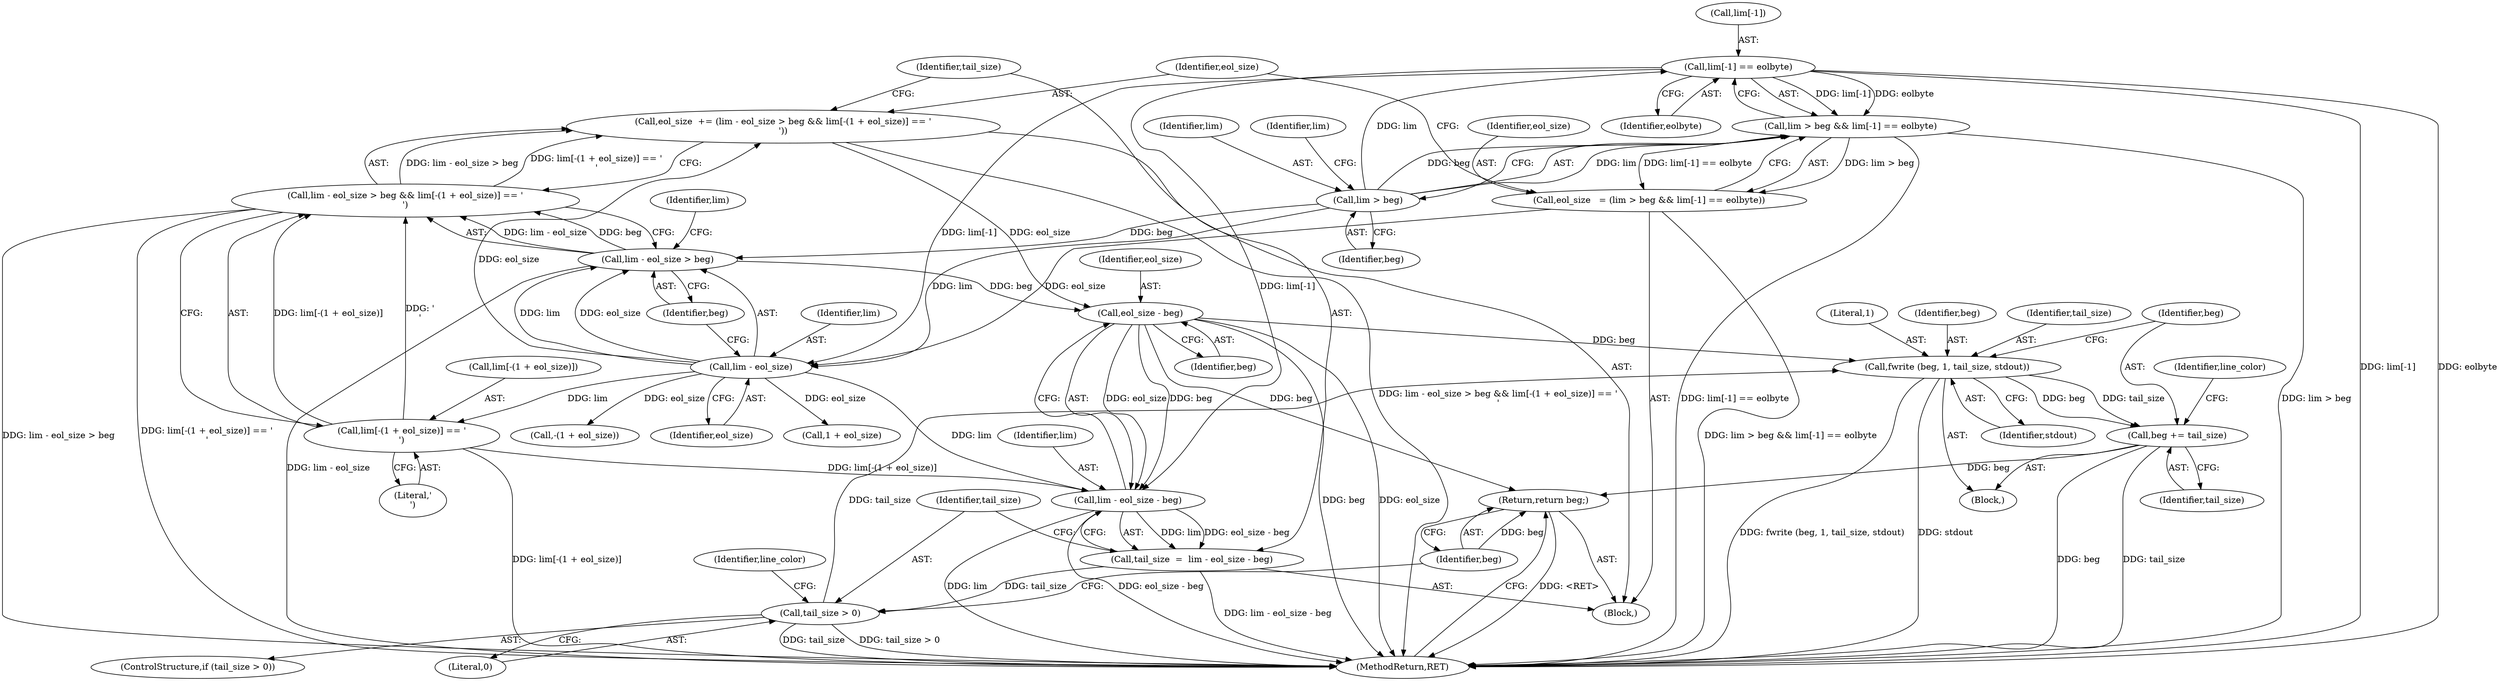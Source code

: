 digraph "0_savannah_8fcf61523644df42e1905c81bed26838e0b04f91@API" {
"1000969" [label="(Call,fwrite (beg, 1, tail_size, stdout))"];
"1000959" [label="(Call,eol_size - beg)"];
"1000939" [label="(Call,eol_size  += (lim - eol_size > beg && lim[-(1 + eol_size)] == '\r'))"];
"1000941" [label="(Call,lim - eol_size > beg && lim[-(1 + eol_size)] == '\r')"];
"1000942" [label="(Call,lim - eol_size > beg)"];
"1000943" [label="(Call,lim - eol_size)"];
"1000933" [label="(Call,lim[-1] == eolbyte)"];
"1000930" [label="(Call,lim > beg)"];
"1000927" [label="(Call,eol_size   = (lim > beg && lim[-1] == eolbyte))"];
"1000929" [label="(Call,lim > beg && lim[-1] == eolbyte)"];
"1000947" [label="(Call,lim[-(1 + eol_size)] == '\r')"];
"1000963" [label="(Call,tail_size > 0)"];
"1000955" [label="(Call,tail_size  =  lim - eol_size - beg)"];
"1000957" [label="(Call,lim - eol_size - beg)"];
"1000974" [label="(Call,beg += tail_size)"];
"1000979" [label="(Return,return beg;)"];
"1000928" [label="(Identifier,eol_size)"];
"1000943" [label="(Call,lim - eol_size)"];
"1001415" [label="(MethodReturn,RET)"];
"1000957" [label="(Call,lim - eol_size - beg)"];
"1000966" [label="(Block,)"];
"1000974" [label="(Call,beg += tail_size)"];
"1000971" [label="(Literal,1)"];
"1000970" [label="(Identifier,beg)"];
"1000959" [label="(Call,eol_size - beg)"];
"1000931" [label="(Identifier,lim)"];
"1000929" [label="(Call,lim > beg && lim[-1] == eolbyte)"];
"1000976" [label="(Identifier,tail_size)"];
"1000954" [label="(Literal,'\r')"];
"1000950" [label="(Call,-(1 + eol_size))"];
"1000939" [label="(Call,eol_size  += (lim - eol_size > beg && lim[-(1 + eol_size)] == '\r'))"];
"1000972" [label="(Identifier,tail_size)"];
"1000973" [label="(Identifier,stdout)"];
"1000941" [label="(Call,lim - eol_size > beg && lim[-(1 + eol_size)] == '\r')"];
"1000946" [label="(Identifier,beg)"];
"1000965" [label="(Literal,0)"];
"1000940" [label="(Identifier,eol_size)"];
"1000955" [label="(Call,tail_size  =  lim - eol_size - beg)"];
"1000980" [label="(Identifier,beg)"];
"1000978" [label="(Identifier,line_color)"];
"1000975" [label="(Identifier,beg)"];
"1000958" [label="(Identifier,lim)"];
"1000934" [label="(Call,lim[-1])"];
"1000949" [label="(Identifier,lim)"];
"1000968" [label="(Identifier,line_color)"];
"1000945" [label="(Identifier,eol_size)"];
"1000951" [label="(Call,1 + eol_size)"];
"1000962" [label="(ControlStructure,if (tail_size > 0))"];
"1000944" [label="(Identifier,lim)"];
"1000969" [label="(Call,fwrite (beg, 1, tail_size, stdout))"];
"1000956" [label="(Identifier,tail_size)"];
"1000930" [label="(Call,lim > beg)"];
"1000933" [label="(Call,lim[-1] == eolbyte)"];
"1000938" [label="(Identifier,eolbyte)"];
"1000979" [label="(Return,return beg;)"];
"1000947" [label="(Call,lim[-(1 + eol_size)] == '\r')"];
"1000963" [label="(Call,tail_size > 0)"];
"1000960" [label="(Identifier,eol_size)"];
"1000961" [label="(Identifier,beg)"];
"1000964" [label="(Identifier,tail_size)"];
"1000924" [label="(Block,)"];
"1000948" [label="(Call,lim[-(1 + eol_size)])"];
"1000932" [label="(Identifier,beg)"];
"1000942" [label="(Call,lim - eol_size > beg)"];
"1000927" [label="(Call,eol_size   = (lim > beg && lim[-1] == eolbyte))"];
"1000935" [label="(Identifier,lim)"];
"1000969" -> "1000966"  [label="AST: "];
"1000969" -> "1000973"  [label="CFG: "];
"1000970" -> "1000969"  [label="AST: "];
"1000971" -> "1000969"  [label="AST: "];
"1000972" -> "1000969"  [label="AST: "];
"1000973" -> "1000969"  [label="AST: "];
"1000975" -> "1000969"  [label="CFG: "];
"1000969" -> "1001415"  [label="DDG: fwrite (beg, 1, tail_size, stdout)"];
"1000969" -> "1001415"  [label="DDG: stdout"];
"1000959" -> "1000969"  [label="DDG: beg"];
"1000963" -> "1000969"  [label="DDG: tail_size"];
"1000969" -> "1000974"  [label="DDG: tail_size"];
"1000969" -> "1000974"  [label="DDG: beg"];
"1000959" -> "1000957"  [label="AST: "];
"1000959" -> "1000961"  [label="CFG: "];
"1000960" -> "1000959"  [label="AST: "];
"1000961" -> "1000959"  [label="AST: "];
"1000957" -> "1000959"  [label="CFG: "];
"1000959" -> "1001415"  [label="DDG: beg"];
"1000959" -> "1001415"  [label="DDG: eol_size"];
"1000959" -> "1000957"  [label="DDG: eol_size"];
"1000959" -> "1000957"  [label="DDG: beg"];
"1000939" -> "1000959"  [label="DDG: eol_size"];
"1000942" -> "1000959"  [label="DDG: beg"];
"1000959" -> "1000979"  [label="DDG: beg"];
"1000939" -> "1000924"  [label="AST: "];
"1000939" -> "1000941"  [label="CFG: "];
"1000940" -> "1000939"  [label="AST: "];
"1000941" -> "1000939"  [label="AST: "];
"1000956" -> "1000939"  [label="CFG: "];
"1000939" -> "1001415"  [label="DDG: lim - eol_size > beg && lim[-(1 + eol_size)] == '\r'"];
"1000941" -> "1000939"  [label="DDG: lim - eol_size > beg"];
"1000941" -> "1000939"  [label="DDG: lim[-(1 + eol_size)] == '\r'"];
"1000943" -> "1000939"  [label="DDG: eol_size"];
"1000941" -> "1000942"  [label="CFG: "];
"1000941" -> "1000947"  [label="CFG: "];
"1000942" -> "1000941"  [label="AST: "];
"1000947" -> "1000941"  [label="AST: "];
"1000941" -> "1001415"  [label="DDG: lim - eol_size > beg"];
"1000941" -> "1001415"  [label="DDG: lim[-(1 + eol_size)] == '\r'"];
"1000942" -> "1000941"  [label="DDG: lim - eol_size"];
"1000942" -> "1000941"  [label="DDG: beg"];
"1000947" -> "1000941"  [label="DDG: lim[-(1 + eol_size)]"];
"1000947" -> "1000941"  [label="DDG: '\r'"];
"1000942" -> "1000946"  [label="CFG: "];
"1000943" -> "1000942"  [label="AST: "];
"1000946" -> "1000942"  [label="AST: "];
"1000949" -> "1000942"  [label="CFG: "];
"1000942" -> "1001415"  [label="DDG: lim - eol_size"];
"1000943" -> "1000942"  [label="DDG: lim"];
"1000943" -> "1000942"  [label="DDG: eol_size"];
"1000930" -> "1000942"  [label="DDG: beg"];
"1000943" -> "1000945"  [label="CFG: "];
"1000944" -> "1000943"  [label="AST: "];
"1000945" -> "1000943"  [label="AST: "];
"1000946" -> "1000943"  [label="CFG: "];
"1000933" -> "1000943"  [label="DDG: lim[-1]"];
"1000930" -> "1000943"  [label="DDG: lim"];
"1000927" -> "1000943"  [label="DDG: eol_size"];
"1000943" -> "1000947"  [label="DDG: lim"];
"1000943" -> "1000950"  [label="DDG: eol_size"];
"1000943" -> "1000951"  [label="DDG: eol_size"];
"1000943" -> "1000957"  [label="DDG: lim"];
"1000933" -> "1000929"  [label="AST: "];
"1000933" -> "1000938"  [label="CFG: "];
"1000934" -> "1000933"  [label="AST: "];
"1000938" -> "1000933"  [label="AST: "];
"1000929" -> "1000933"  [label="CFG: "];
"1000933" -> "1001415"  [label="DDG: lim[-1]"];
"1000933" -> "1001415"  [label="DDG: eolbyte"];
"1000933" -> "1000929"  [label="DDG: lim[-1]"];
"1000933" -> "1000929"  [label="DDG: eolbyte"];
"1000930" -> "1000933"  [label="DDG: lim"];
"1000933" -> "1000957"  [label="DDG: lim[-1]"];
"1000930" -> "1000929"  [label="AST: "];
"1000930" -> "1000932"  [label="CFG: "];
"1000931" -> "1000930"  [label="AST: "];
"1000932" -> "1000930"  [label="AST: "];
"1000935" -> "1000930"  [label="CFG: "];
"1000929" -> "1000930"  [label="CFG: "];
"1000930" -> "1000929"  [label="DDG: lim"];
"1000930" -> "1000929"  [label="DDG: beg"];
"1000927" -> "1000924"  [label="AST: "];
"1000927" -> "1000929"  [label="CFG: "];
"1000928" -> "1000927"  [label="AST: "];
"1000929" -> "1000927"  [label="AST: "];
"1000940" -> "1000927"  [label="CFG: "];
"1000927" -> "1001415"  [label="DDG: lim > beg && lim[-1] == eolbyte"];
"1000929" -> "1000927"  [label="DDG: lim > beg"];
"1000929" -> "1000927"  [label="DDG: lim[-1] == eolbyte"];
"1000929" -> "1001415"  [label="DDG: lim[-1] == eolbyte"];
"1000929" -> "1001415"  [label="DDG: lim > beg"];
"1000947" -> "1000954"  [label="CFG: "];
"1000948" -> "1000947"  [label="AST: "];
"1000954" -> "1000947"  [label="AST: "];
"1000947" -> "1001415"  [label="DDG: lim[-(1 + eol_size)]"];
"1000947" -> "1000957"  [label="DDG: lim[-(1 + eol_size)]"];
"1000963" -> "1000962"  [label="AST: "];
"1000963" -> "1000965"  [label="CFG: "];
"1000964" -> "1000963"  [label="AST: "];
"1000965" -> "1000963"  [label="AST: "];
"1000968" -> "1000963"  [label="CFG: "];
"1000980" -> "1000963"  [label="CFG: "];
"1000963" -> "1001415"  [label="DDG: tail_size"];
"1000963" -> "1001415"  [label="DDG: tail_size > 0"];
"1000955" -> "1000963"  [label="DDG: tail_size"];
"1000955" -> "1000924"  [label="AST: "];
"1000955" -> "1000957"  [label="CFG: "];
"1000956" -> "1000955"  [label="AST: "];
"1000957" -> "1000955"  [label="AST: "];
"1000964" -> "1000955"  [label="CFG: "];
"1000955" -> "1001415"  [label="DDG: lim - eol_size - beg"];
"1000957" -> "1000955"  [label="DDG: lim"];
"1000957" -> "1000955"  [label="DDG: eol_size - beg"];
"1000958" -> "1000957"  [label="AST: "];
"1000957" -> "1001415"  [label="DDG: lim"];
"1000957" -> "1001415"  [label="DDG: eol_size - beg"];
"1000974" -> "1000966"  [label="AST: "];
"1000974" -> "1000976"  [label="CFG: "];
"1000975" -> "1000974"  [label="AST: "];
"1000976" -> "1000974"  [label="AST: "];
"1000978" -> "1000974"  [label="CFG: "];
"1000974" -> "1001415"  [label="DDG: beg"];
"1000974" -> "1001415"  [label="DDG: tail_size"];
"1000974" -> "1000979"  [label="DDG: beg"];
"1000979" -> "1000924"  [label="AST: "];
"1000979" -> "1000980"  [label="CFG: "];
"1000980" -> "1000979"  [label="AST: "];
"1001415" -> "1000979"  [label="CFG: "];
"1000979" -> "1001415"  [label="DDG: <RET>"];
"1000980" -> "1000979"  [label="DDG: beg"];
}
